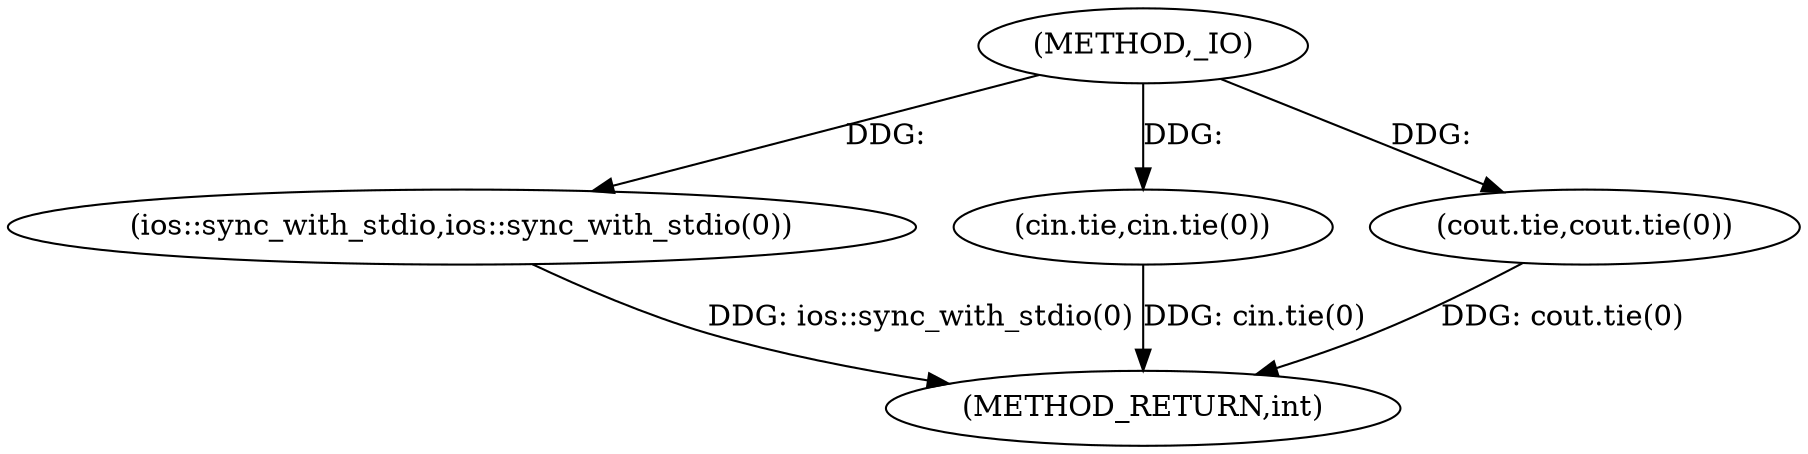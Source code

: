 digraph "_IO" {  
"1000102" [label = "(METHOD,_IO)" ]
"1000110" [label = "(METHOD_RETURN,int)" ]
"1000104" [label = "(ios::sync_with_stdio,ios::sync_with_stdio(0))" ]
"1000106" [label = "(cin.tie,cin.tie(0))" ]
"1000108" [label = "(cout.tie,cout.tie(0))" ]
  "1000104" -> "1000110"  [ label = "DDG: ios::sync_with_stdio(0)"] 
  "1000106" -> "1000110"  [ label = "DDG: cin.tie(0)"] 
  "1000108" -> "1000110"  [ label = "DDG: cout.tie(0)"] 
  "1000102" -> "1000104"  [ label = "DDG: "] 
  "1000102" -> "1000106"  [ label = "DDG: "] 
  "1000102" -> "1000108"  [ label = "DDG: "] 
}
